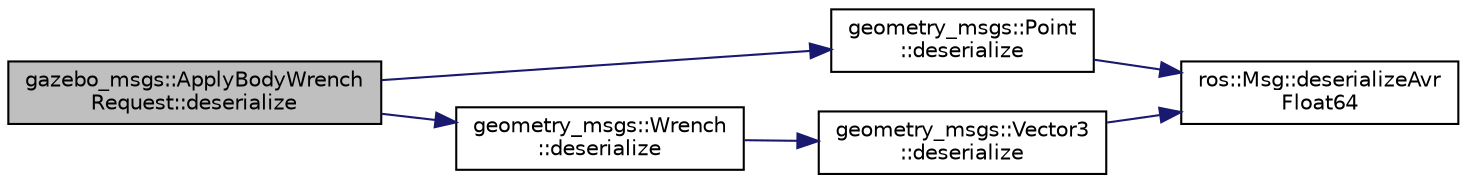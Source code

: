 digraph "gazebo_msgs::ApplyBodyWrenchRequest::deserialize"
{
  edge [fontname="Helvetica",fontsize="10",labelfontname="Helvetica",labelfontsize="10"];
  node [fontname="Helvetica",fontsize="10",shape=record];
  rankdir="LR";
  Node1 [label="gazebo_msgs::ApplyBodyWrench\lRequest::deserialize",height=0.2,width=0.4,color="black", fillcolor="grey75", style="filled" fontcolor="black"];
  Node1 -> Node2 [color="midnightblue",fontsize="10",style="solid",fontname="Helvetica"];
  Node2 [label="geometry_msgs::Point\l::deserialize",height=0.2,width=0.4,color="black", fillcolor="white", style="filled",URL="$classgeometry__msgs_1_1_point.html#a29b8448415203bbc983901c4e40df3cc"];
  Node2 -> Node3 [color="midnightblue",fontsize="10",style="solid",fontname="Helvetica"];
  Node3 [label="ros::Msg::deserializeAvr\lFloat64",height=0.2,width=0.4,color="black", fillcolor="white", style="filled",URL="$classros_1_1_msg.html#a8494fc1e864aa11612757ba107792b11",tooltip="This tricky function handles demoting a 64bit double to a 32bit float, so that AVR can understand mes..."];
  Node1 -> Node4 [color="midnightblue",fontsize="10",style="solid",fontname="Helvetica"];
  Node4 [label="geometry_msgs::Wrench\l::deserialize",height=0.2,width=0.4,color="black", fillcolor="white", style="filled",URL="$classgeometry__msgs_1_1_wrench.html#a87fbd01aad58965f42bcf827d7caf2b9"];
  Node4 -> Node5 [color="midnightblue",fontsize="10",style="solid",fontname="Helvetica"];
  Node5 [label="geometry_msgs::Vector3\l::deserialize",height=0.2,width=0.4,color="black", fillcolor="white", style="filled",URL="$classgeometry__msgs_1_1_vector3.html#aae9cb57e6b7550f30d193a1c298f9631"];
  Node5 -> Node3 [color="midnightblue",fontsize="10",style="solid",fontname="Helvetica"];
}
